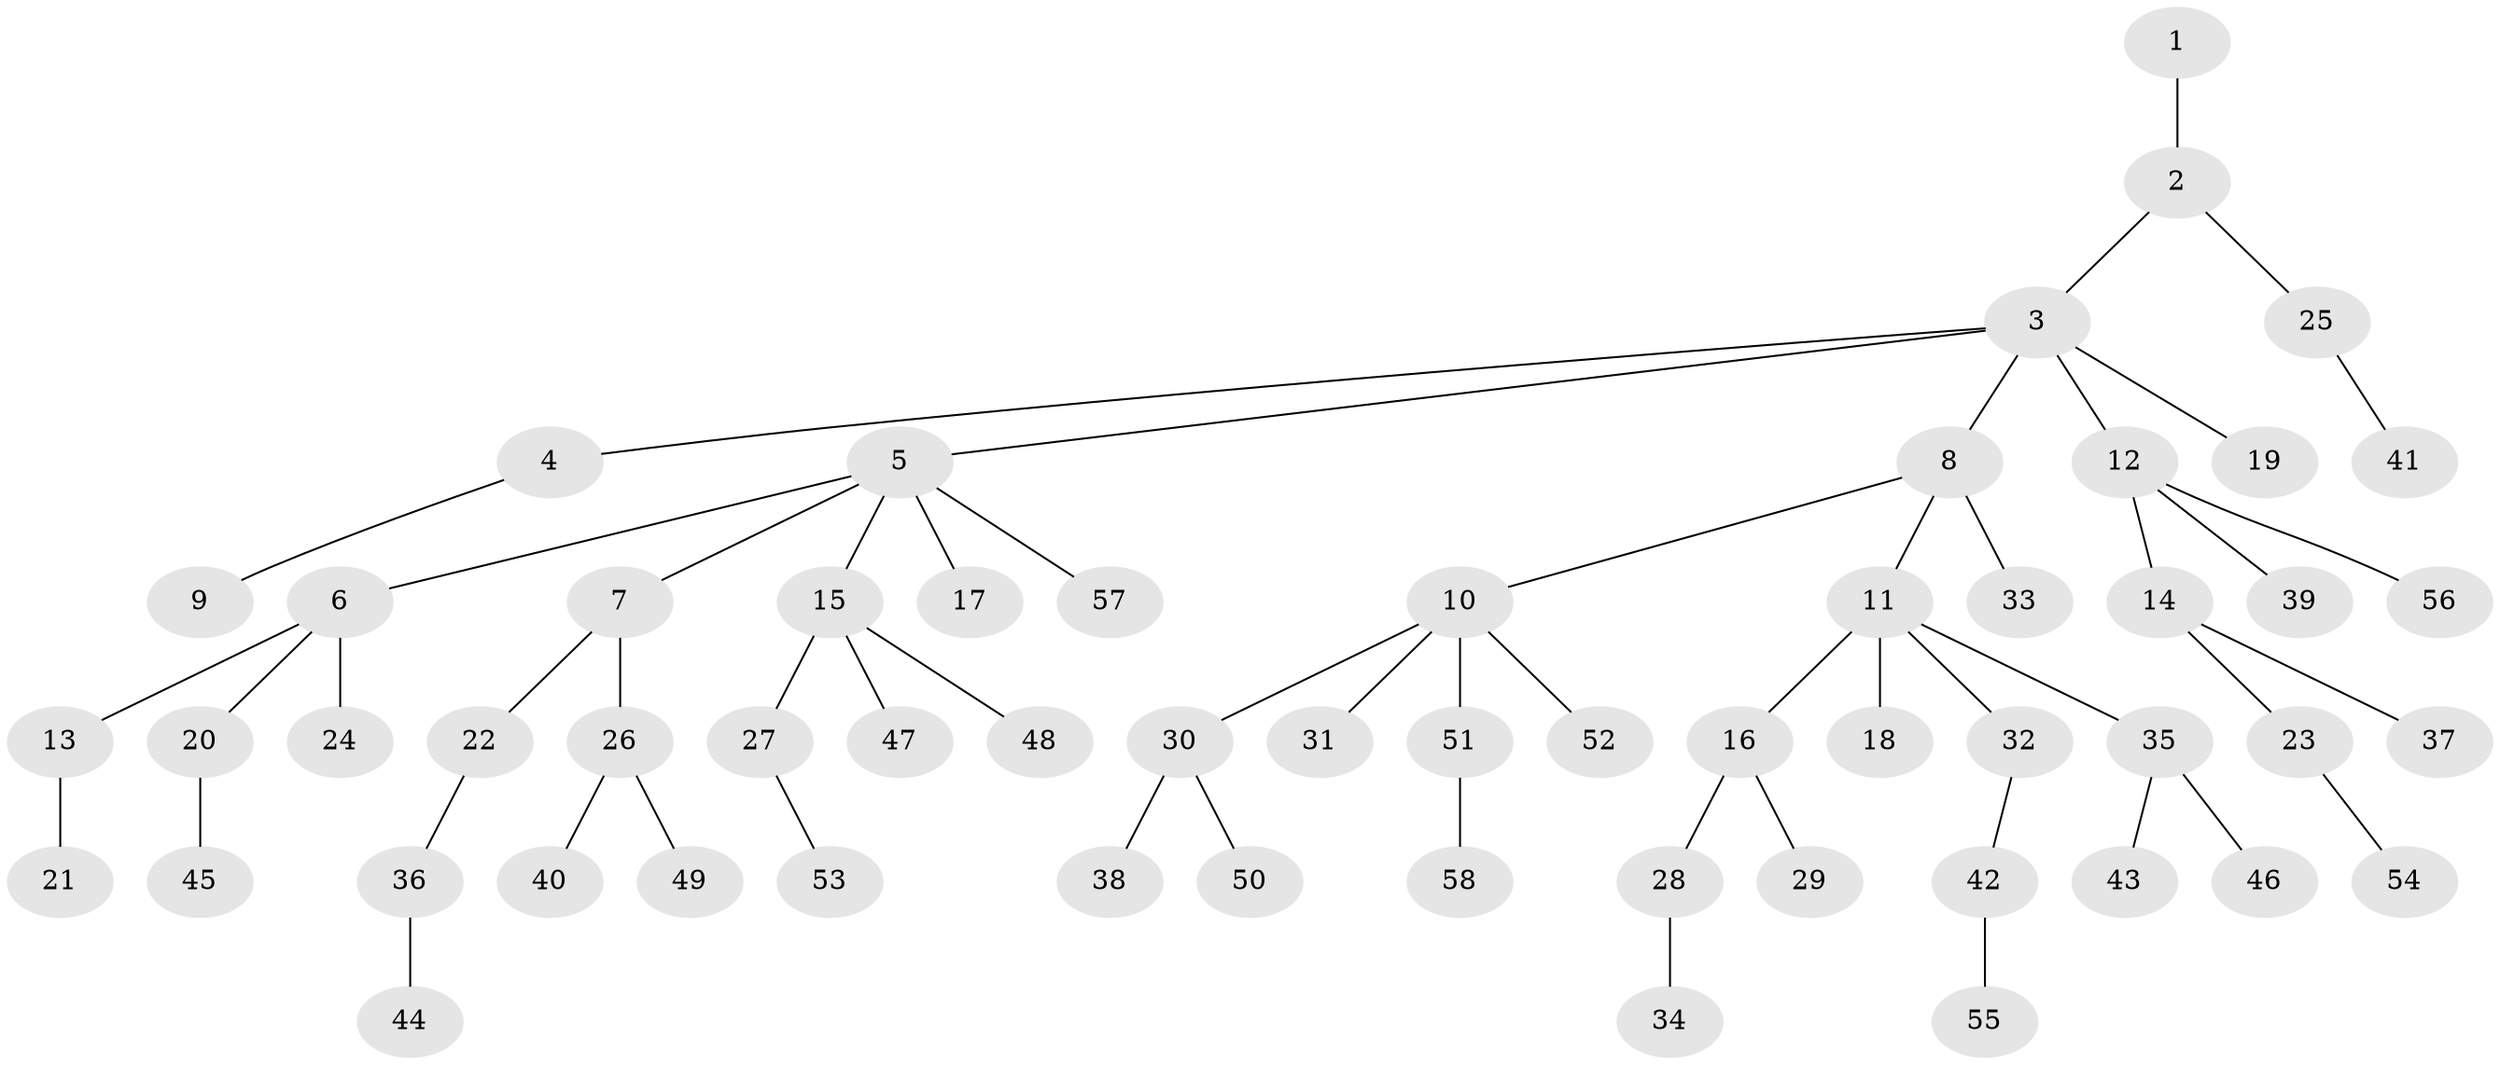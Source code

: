 // Generated by graph-tools (version 1.1) at 2025/26/03/09/25 03:26:29]
// undirected, 58 vertices, 57 edges
graph export_dot {
graph [start="1"]
  node [color=gray90,style=filled];
  1;
  2;
  3;
  4;
  5;
  6;
  7;
  8;
  9;
  10;
  11;
  12;
  13;
  14;
  15;
  16;
  17;
  18;
  19;
  20;
  21;
  22;
  23;
  24;
  25;
  26;
  27;
  28;
  29;
  30;
  31;
  32;
  33;
  34;
  35;
  36;
  37;
  38;
  39;
  40;
  41;
  42;
  43;
  44;
  45;
  46;
  47;
  48;
  49;
  50;
  51;
  52;
  53;
  54;
  55;
  56;
  57;
  58;
  1 -- 2;
  2 -- 3;
  2 -- 25;
  3 -- 4;
  3 -- 5;
  3 -- 8;
  3 -- 12;
  3 -- 19;
  4 -- 9;
  5 -- 6;
  5 -- 7;
  5 -- 15;
  5 -- 17;
  5 -- 57;
  6 -- 13;
  6 -- 20;
  6 -- 24;
  7 -- 22;
  7 -- 26;
  8 -- 10;
  8 -- 11;
  8 -- 33;
  10 -- 30;
  10 -- 31;
  10 -- 51;
  10 -- 52;
  11 -- 16;
  11 -- 18;
  11 -- 32;
  11 -- 35;
  12 -- 14;
  12 -- 39;
  12 -- 56;
  13 -- 21;
  14 -- 23;
  14 -- 37;
  15 -- 27;
  15 -- 47;
  15 -- 48;
  16 -- 28;
  16 -- 29;
  20 -- 45;
  22 -- 36;
  23 -- 54;
  25 -- 41;
  26 -- 40;
  26 -- 49;
  27 -- 53;
  28 -- 34;
  30 -- 38;
  30 -- 50;
  32 -- 42;
  35 -- 43;
  35 -- 46;
  36 -- 44;
  42 -- 55;
  51 -- 58;
}
